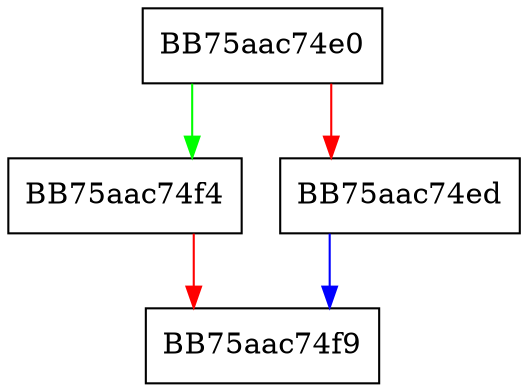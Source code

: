 digraph OnTheFly {
  node [shape="box"];
  graph [splines=ortho];
  BB75aac74e0 -> BB75aac74f4 [color="green"];
  BB75aac74e0 -> BB75aac74ed [color="red"];
  BB75aac74ed -> BB75aac74f9 [color="blue"];
  BB75aac74f4 -> BB75aac74f9 [color="red"];
}